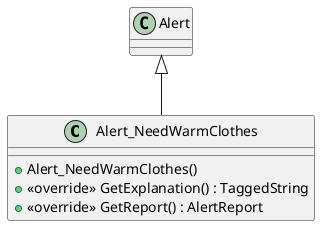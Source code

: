 @startuml
class Alert_NeedWarmClothes {
    + Alert_NeedWarmClothes()
    + <<override>> GetExplanation() : TaggedString
    + <<override>> GetReport() : AlertReport
}
Alert <|-- Alert_NeedWarmClothes
@enduml
